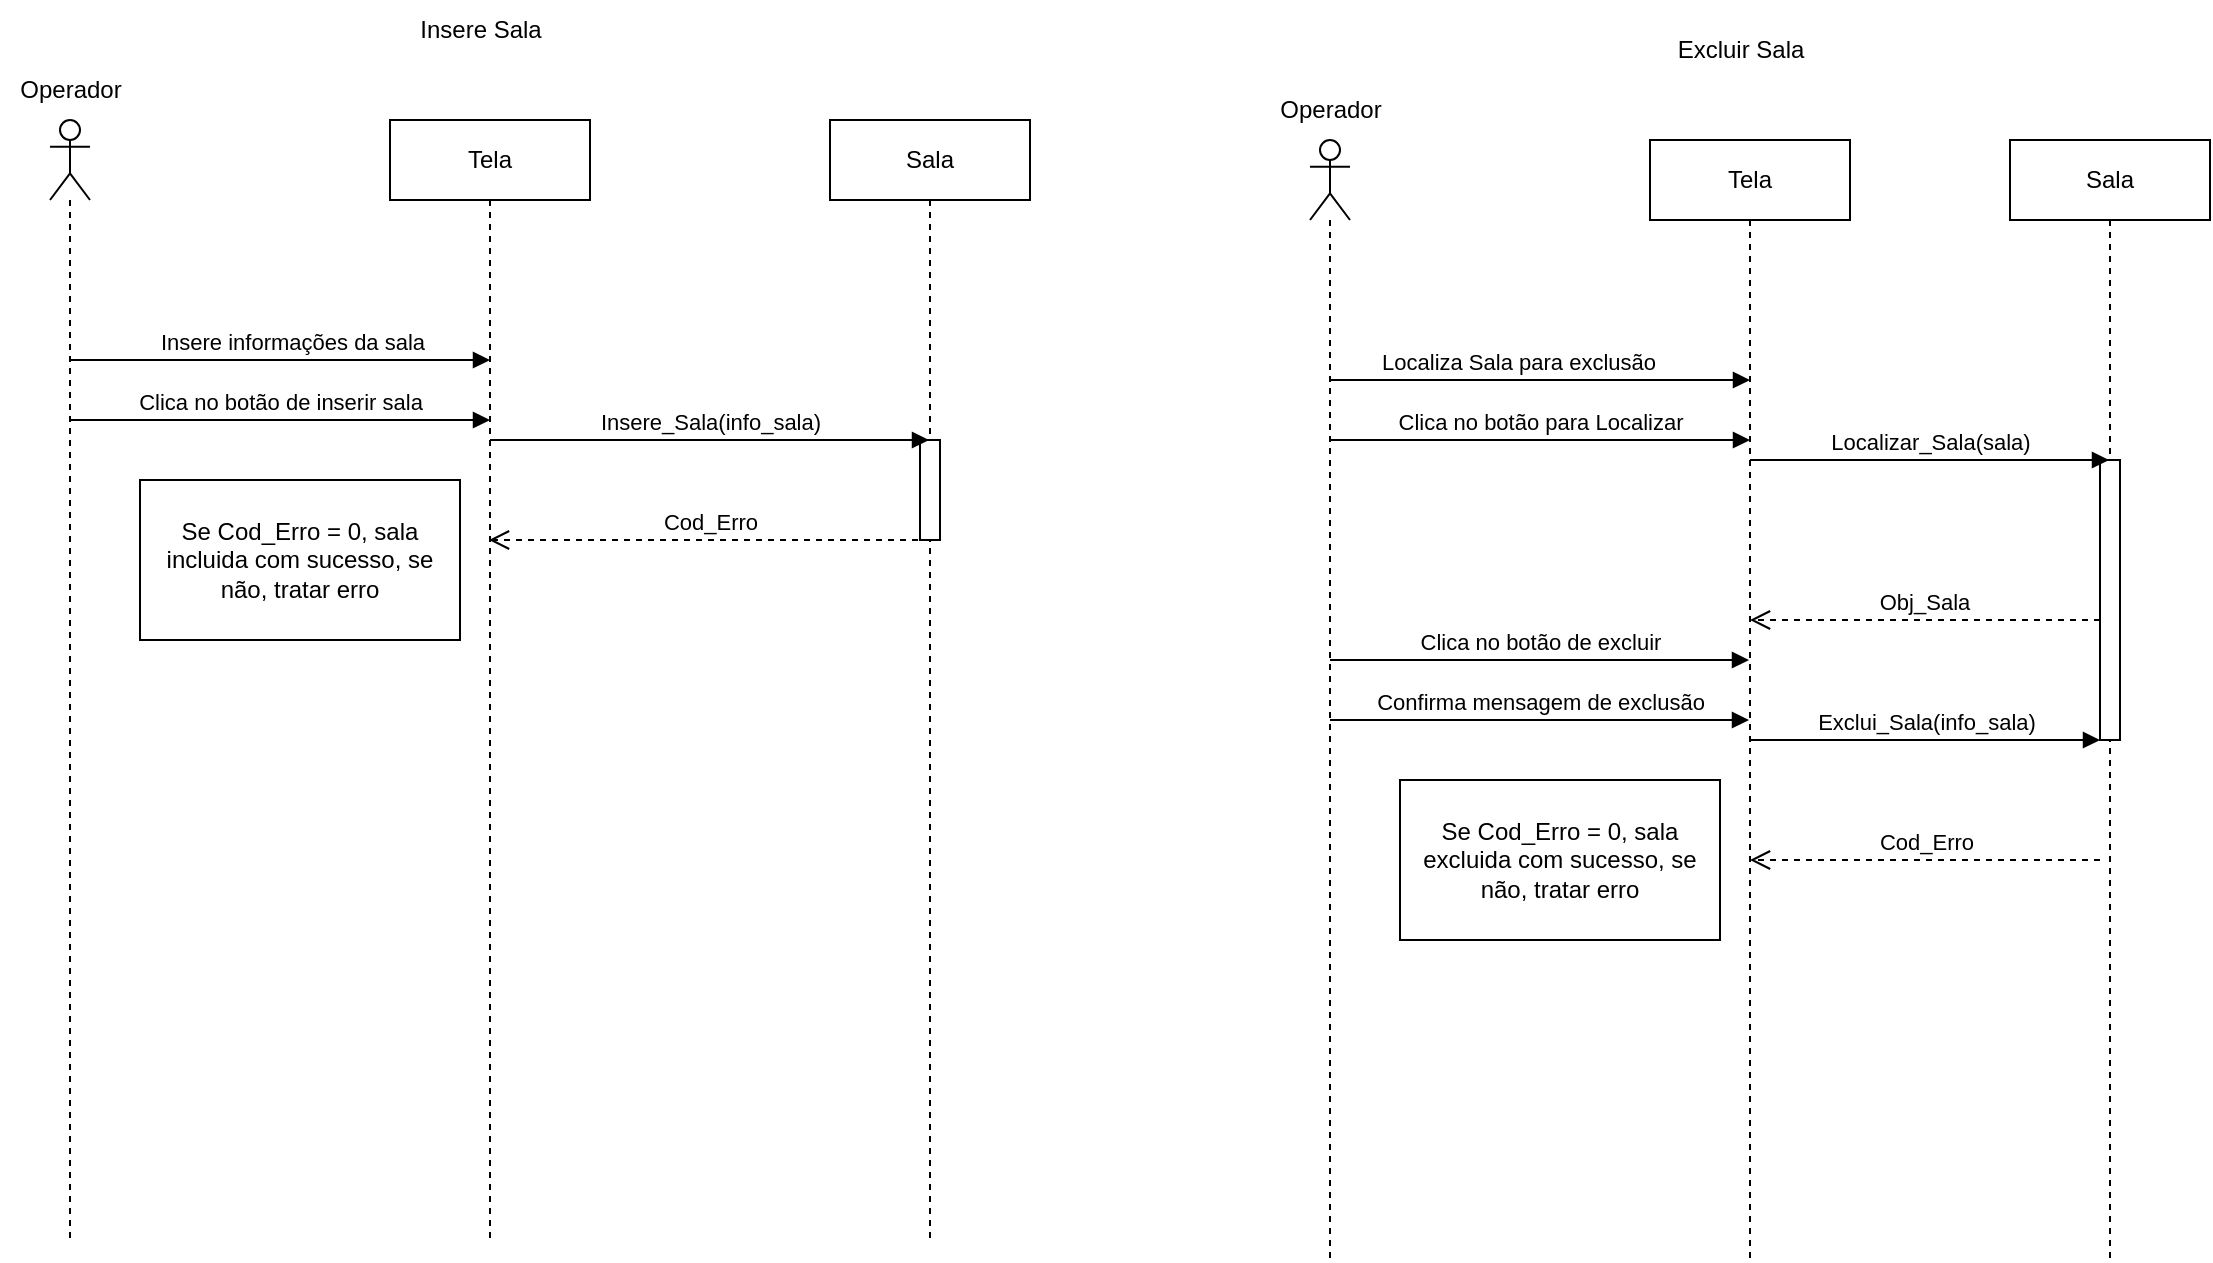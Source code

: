 <mxfile version="24.5.5" type="github">
  <diagram name="Page-1" id="2YBvvXClWsGukQMizWep">
    <mxGraphModel dx="794" dy="446" grid="1" gridSize="10" guides="1" tooltips="1" connect="1" arrows="1" fold="1" page="1" pageScale="1" pageWidth="850" pageHeight="1100" math="0" shadow="0">
      <root>
        <mxCell id="0" />
        <mxCell id="1" parent="0" />
        <mxCell id="hHIQW_2cjc0C5UHv6x5c-1" value="Insere Sala" style="text;html=1;align=center;verticalAlign=middle;resizable=0;points=[];autosize=1;strokeColor=none;fillColor=none;" vertex="1" parent="1">
          <mxGeometry x="255" y="20" width="80" height="30" as="geometry" />
        </mxCell>
        <mxCell id="hHIQW_2cjc0C5UHv6x5c-4" value="Tela" style="shape=umlLifeline;perimeter=lifelinePerimeter;whiteSpace=wrap;html=1;container=1;dropTarget=0;collapsible=0;recursiveResize=0;outlineConnect=0;portConstraint=eastwest;newEdgeStyle={&quot;edgeStyle&quot;:&quot;elbowEdgeStyle&quot;,&quot;elbow&quot;:&quot;vertical&quot;,&quot;curved&quot;:0,&quot;rounded&quot;:0};" vertex="1" parent="1">
          <mxGeometry x="250" y="80" width="100" height="560" as="geometry" />
        </mxCell>
        <mxCell id="hHIQW_2cjc0C5UHv6x5c-5" value="Insere informações da sala" style="html=1;verticalAlign=bottom;endArrow=block;curved=0;rounded=0;" edge="1" parent="1" source="hHIQW_2cjc0C5UHv6x5c-6">
          <mxGeometry x="0.05" width="80" relative="1" as="geometry">
            <mxPoint x="120" y="200" as="sourcePoint" />
            <mxPoint x="300" y="200" as="targetPoint" />
            <mxPoint as="offset" />
          </mxGeometry>
        </mxCell>
        <mxCell id="hHIQW_2cjc0C5UHv6x5c-6" value="" style="shape=umlLifeline;perimeter=lifelinePerimeter;whiteSpace=wrap;html=1;container=1;dropTarget=0;collapsible=0;recursiveResize=0;outlineConnect=0;portConstraint=eastwest;newEdgeStyle={&quot;curved&quot;:0,&quot;rounded&quot;:0};participant=umlActor;" vertex="1" parent="1">
          <mxGeometry x="80" y="80" width="20" height="560" as="geometry" />
        </mxCell>
        <mxCell id="hHIQW_2cjc0C5UHv6x5c-7" value="Operador" style="text;html=1;align=center;verticalAlign=middle;resizable=0;points=[];autosize=1;strokeColor=none;fillColor=none;" vertex="1" parent="1">
          <mxGeometry x="55" y="50" width="70" height="30" as="geometry" />
        </mxCell>
        <mxCell id="hHIQW_2cjc0C5UHv6x5c-8" value="Sala" style="shape=umlLifeline;perimeter=lifelinePerimeter;whiteSpace=wrap;html=1;container=1;dropTarget=0;collapsible=0;recursiveResize=0;outlineConnect=0;portConstraint=eastwest;newEdgeStyle={&quot;edgeStyle&quot;:&quot;elbowEdgeStyle&quot;,&quot;elbow&quot;:&quot;vertical&quot;,&quot;curved&quot;:0,&quot;rounded&quot;:0};" vertex="1" parent="1">
          <mxGeometry x="470" y="80" width="100" height="560" as="geometry" />
        </mxCell>
        <mxCell id="hHIQW_2cjc0C5UHv6x5c-9" value="" style="html=1;points=[[0,0,0,0,5],[0,1,0,0,-5],[1,0,0,0,5],[1,1,0,0,-5]];perimeter=orthogonalPerimeter;outlineConnect=0;targetShapes=umlLifeline;portConstraint=eastwest;newEdgeStyle={&quot;curved&quot;:0,&quot;rounded&quot;:0};" vertex="1" parent="hHIQW_2cjc0C5UHv6x5c-8">
          <mxGeometry x="45" y="160" width="10" height="50" as="geometry" />
        </mxCell>
        <mxCell id="hHIQW_2cjc0C5UHv6x5c-12" value="Insere_Sala(info_sala)" style="html=1;verticalAlign=bottom;endArrow=block;curved=0;rounded=0;" edge="1" parent="1">
          <mxGeometry x="0.002" width="80" relative="1" as="geometry">
            <mxPoint x="300" y="240" as="sourcePoint" />
            <mxPoint x="519.5" y="240" as="targetPoint" />
            <mxPoint as="offset" />
            <Array as="points">
              <mxPoint x="420" y="240" />
            </Array>
          </mxGeometry>
        </mxCell>
        <mxCell id="hHIQW_2cjc0C5UHv6x5c-19" value="Clica no botão de inserir sala" style="html=1;verticalAlign=bottom;endArrow=block;curved=0;rounded=0;" edge="1" parent="1">
          <mxGeometry x="-0.002" width="80" relative="1" as="geometry">
            <mxPoint x="89.5" y="230" as="sourcePoint" />
            <mxPoint x="300" y="230" as="targetPoint" />
            <mxPoint as="offset" />
          </mxGeometry>
        </mxCell>
        <mxCell id="hHIQW_2cjc0C5UHv6x5c-21" value="Cod_Erro" style="html=1;verticalAlign=bottom;endArrow=open;dashed=1;endSize=8;curved=0;rounded=0;" edge="1" parent="1">
          <mxGeometry relative="1" as="geometry">
            <mxPoint x="520" y="290" as="sourcePoint" />
            <mxPoint x="299.5" y="290" as="targetPoint" />
          </mxGeometry>
        </mxCell>
        <mxCell id="hHIQW_2cjc0C5UHv6x5c-22" value="Se Cod_Erro = 0, sala incluida com sucesso, se não, tratar erro" style="html=1;whiteSpace=wrap;" vertex="1" parent="1">
          <mxGeometry x="125" y="260" width="160" height="80" as="geometry" />
        </mxCell>
        <mxCell id="hHIQW_2cjc0C5UHv6x5c-23" value="Excluir Sala" style="text;html=1;align=center;verticalAlign=middle;resizable=0;points=[];autosize=1;strokeColor=none;fillColor=none;" vertex="1" parent="1">
          <mxGeometry x="880" y="30" width="90" height="30" as="geometry" />
        </mxCell>
        <mxCell id="hHIQW_2cjc0C5UHv6x5c-24" value="Sala" style="shape=umlLifeline;perimeter=lifelinePerimeter;whiteSpace=wrap;html=1;container=1;dropTarget=0;collapsible=0;recursiveResize=0;outlineConnect=0;portConstraint=eastwest;newEdgeStyle={&quot;edgeStyle&quot;:&quot;elbowEdgeStyle&quot;,&quot;elbow&quot;:&quot;vertical&quot;,&quot;curved&quot;:0,&quot;rounded&quot;:0};" vertex="1" parent="1">
          <mxGeometry x="1060" y="90" width="100" height="560" as="geometry" />
        </mxCell>
        <mxCell id="hHIQW_2cjc0C5UHv6x5c-25" value="" style="html=1;points=[[0,0,0,0,5],[0,1,0,0,-5],[1,0,0,0,5],[1,1,0,0,-5]];perimeter=orthogonalPerimeter;outlineConnect=0;targetShapes=umlLifeline;portConstraint=eastwest;newEdgeStyle={&quot;curved&quot;:0,&quot;rounded&quot;:0};" vertex="1" parent="hHIQW_2cjc0C5UHv6x5c-24">
          <mxGeometry x="45" y="160" width="10" height="140" as="geometry" />
        </mxCell>
        <mxCell id="hHIQW_2cjc0C5UHv6x5c-26" value="Tela" style="shape=umlLifeline;perimeter=lifelinePerimeter;whiteSpace=wrap;html=1;container=1;dropTarget=0;collapsible=0;recursiveResize=0;outlineConnect=0;portConstraint=eastwest;newEdgeStyle={&quot;edgeStyle&quot;:&quot;elbowEdgeStyle&quot;,&quot;elbow&quot;:&quot;vertical&quot;,&quot;curved&quot;:0,&quot;rounded&quot;:0};" vertex="1" parent="1">
          <mxGeometry x="880" y="90" width="100" height="560" as="geometry" />
        </mxCell>
        <mxCell id="hHIQW_2cjc0C5UHv6x5c-27" value="Localiza Sala para exclusão" style="html=1;verticalAlign=bottom;endArrow=block;curved=0;rounded=0;" edge="1" parent="1" source="hHIQW_2cjc0C5UHv6x5c-30">
          <mxGeometry x="-0.107" width="80" relative="1" as="geometry">
            <mxPoint x="750" y="210" as="sourcePoint" />
            <mxPoint x="930" y="210" as="targetPoint" />
            <mxPoint as="offset" />
          </mxGeometry>
        </mxCell>
        <mxCell id="hHIQW_2cjc0C5UHv6x5c-28" value="Localizar_Sala(sala)" style="html=1;verticalAlign=bottom;endArrow=block;curved=0;rounded=0;" edge="1" parent="1" target="hHIQW_2cjc0C5UHv6x5c-24">
          <mxGeometry x="0.003" width="80" relative="1" as="geometry">
            <mxPoint x="930" y="250" as="sourcePoint" />
            <mxPoint x="1069.5" y="250" as="targetPoint" />
            <mxPoint as="offset" />
          </mxGeometry>
        </mxCell>
        <mxCell id="hHIQW_2cjc0C5UHv6x5c-29" value="Clica no botão para Localizar" style="html=1;verticalAlign=bottom;endArrow=block;curved=0;rounded=0;" edge="1" parent="1" source="hHIQW_2cjc0C5UHv6x5c-30">
          <mxGeometry width="80" relative="1" as="geometry">
            <mxPoint x="750" y="240" as="sourcePoint" />
            <mxPoint x="930" y="240" as="targetPoint" />
          </mxGeometry>
        </mxCell>
        <mxCell id="hHIQW_2cjc0C5UHv6x5c-30" value="" style="shape=umlLifeline;perimeter=lifelinePerimeter;whiteSpace=wrap;html=1;container=1;dropTarget=0;collapsible=0;recursiveResize=0;outlineConnect=0;portConstraint=eastwest;newEdgeStyle={&quot;curved&quot;:0,&quot;rounded&quot;:0};participant=umlActor;" vertex="1" parent="1">
          <mxGeometry x="710" y="90" width="20" height="560" as="geometry" />
        </mxCell>
        <mxCell id="hHIQW_2cjc0C5UHv6x5c-31" value="Operador" style="text;html=1;align=center;verticalAlign=middle;resizable=0;points=[];autosize=1;strokeColor=none;fillColor=none;" vertex="1" parent="1">
          <mxGeometry x="685" y="60" width="70" height="30" as="geometry" />
        </mxCell>
        <mxCell id="hHIQW_2cjc0C5UHv6x5c-32" value="Obj_Sala" style="html=1;verticalAlign=bottom;endArrow=open;dashed=1;endSize=8;curved=0;rounded=0;" edge="1" parent="1">
          <mxGeometry x="0.006" relative="1" as="geometry">
            <mxPoint x="1105" y="330" as="sourcePoint" />
            <mxPoint x="930" y="330" as="targetPoint" />
            <mxPoint as="offset" />
          </mxGeometry>
        </mxCell>
        <mxCell id="hHIQW_2cjc0C5UHv6x5c-33" value="Se Cod_Erro = 0, sala excluida com sucesso, se não, tratar erro" style="html=1;whiteSpace=wrap;" vertex="1" parent="1">
          <mxGeometry x="755" y="410" width="160" height="80" as="geometry" />
        </mxCell>
        <mxCell id="hHIQW_2cjc0C5UHv6x5c-34" value="Clica no botão de excluir" style="html=1;verticalAlign=bottom;endArrow=block;curved=0;rounded=0;" edge="1" parent="1" source="hHIQW_2cjc0C5UHv6x5c-30" target="hHIQW_2cjc0C5UHv6x5c-26">
          <mxGeometry width="80" relative="1" as="geometry">
            <mxPoint x="855" y="350" as="sourcePoint" />
            <mxPoint x="925" y="350" as="targetPoint" />
            <Array as="points">
              <mxPoint x="905" y="350" />
            </Array>
          </mxGeometry>
        </mxCell>
        <mxCell id="hHIQW_2cjc0C5UHv6x5c-35" value="Confirma mensagem de exclusão" style="html=1;verticalAlign=bottom;endArrow=block;curved=0;rounded=0;" edge="1" parent="1" source="hHIQW_2cjc0C5UHv6x5c-30" target="hHIQW_2cjc0C5UHv6x5c-26">
          <mxGeometry width="80" relative="1" as="geometry">
            <mxPoint x="725" y="380" as="sourcePoint" />
            <mxPoint x="935" y="380" as="targetPoint" />
            <Array as="points">
              <mxPoint x="910" y="380" />
            </Array>
          </mxGeometry>
        </mxCell>
        <mxCell id="hHIQW_2cjc0C5UHv6x5c-36" value="Exclui_Sala(info_sala)" style="html=1;verticalAlign=bottom;endArrow=block;curved=0;rounded=0;" edge="1" parent="1">
          <mxGeometry width="80" relative="1" as="geometry">
            <mxPoint x="929.5" y="390" as="sourcePoint" />
            <mxPoint x="1105" y="390" as="targetPoint" />
          </mxGeometry>
        </mxCell>
        <mxCell id="hHIQW_2cjc0C5UHv6x5c-37" value="Cod_Erro" style="html=1;verticalAlign=bottom;endArrow=open;dashed=1;endSize=8;curved=0;rounded=0;" edge="1" parent="1" target="hHIQW_2cjc0C5UHv6x5c-26">
          <mxGeometry relative="1" as="geometry">
            <mxPoint x="1105" y="450" as="sourcePoint" />
            <mxPoint x="1025" y="450" as="targetPoint" />
          </mxGeometry>
        </mxCell>
      </root>
    </mxGraphModel>
  </diagram>
</mxfile>
